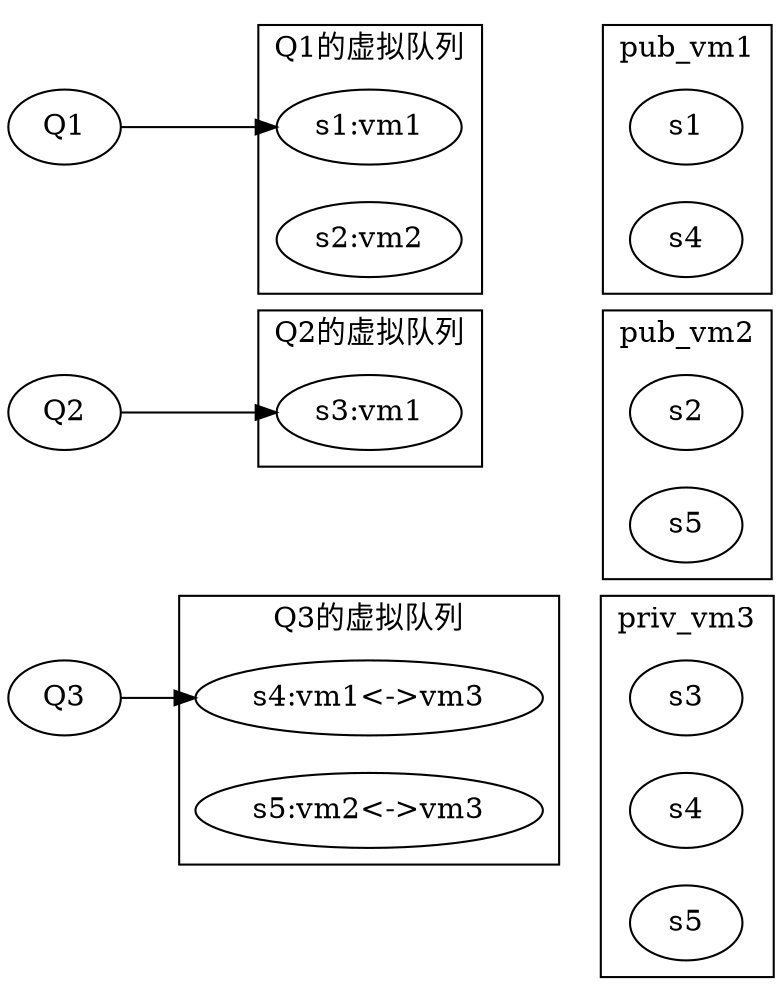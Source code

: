 digraph G {
    splines = "FALSE";
    rankdir = LR;
    Q3 -> sv4 [lhead = "cluster_ss3";];
    sv4 -> s5 [style = invis;];
    Q2 -> sv3 [lhead = "cluster_ss2";];
    sv3 -> s3 [style = invis;];
    Q1 -> sv1 [lhead = "cluster_ss1";];
    sv1 -> s1 [style = invis;];
    subgraph cluster_ss1 {
        label = "Q1的虚拟队列";
        sv1 [label = "s1:vm1";];
        sv2 [label = "s2:vm2";];
    }
    subgraph cluster_ss2 {
        label = "Q2的虚拟队列";
        sv3 [label = "s3:vm1";];
    }
    subgraph cluster_ss3 {
        label = "Q3的虚拟队列";
        sv4 [label = "s4:vm1<->vm3";];
        sv5 [label = "s5:vm2<->vm3";];
    }
    subgraph cluster_vm1 {
        label = "pub_vm1";
        s1 [label = "s1";];
        s2 [label = "s4";];
    }
    subgraph cluster_vm2 {
        label = "pub_vm2";
        s3 [label = "s2";];
        s4 [label = "s5";];
    }
    subgraph cluster_vm3 {
        label = "priv_vm3";
        s5 [label = "s3";];
        s6 [label = "s4";];
        s7 [label = "s5";];
    }
}